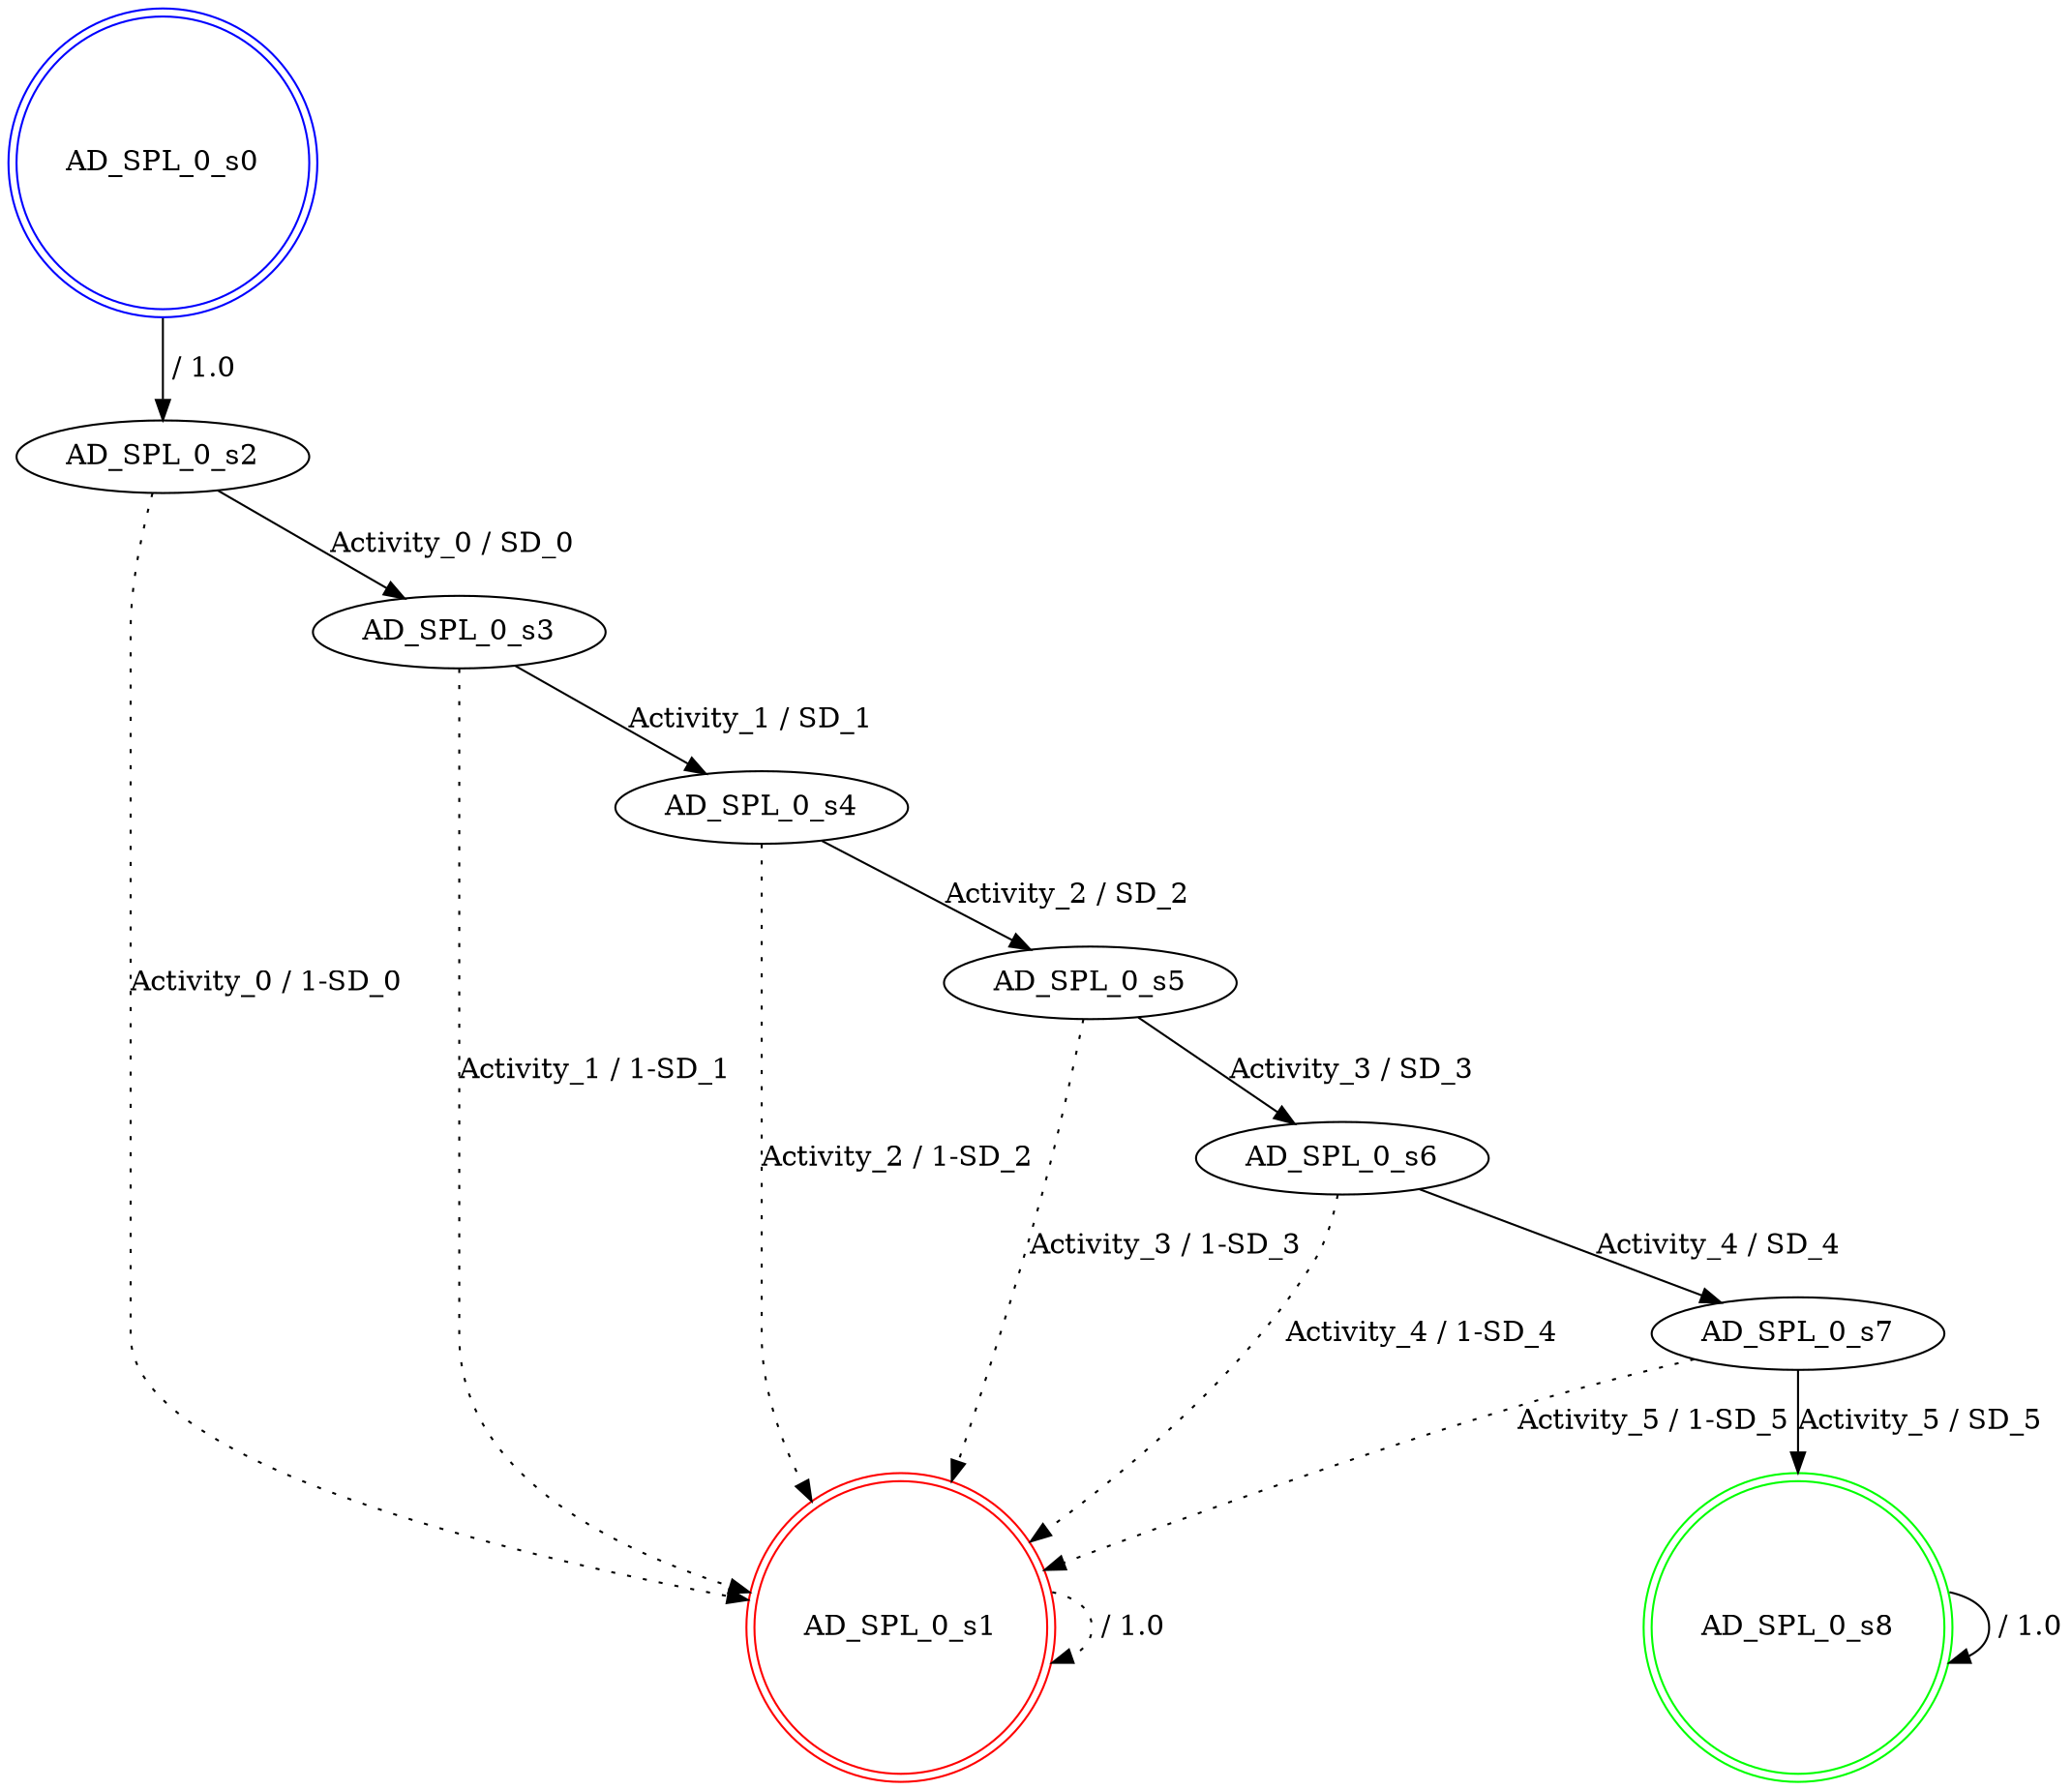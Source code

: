 digraph graphname {
AD_SPL_0_s0 [label="AD_SPL_0_s0",color=blue,shape=doublecircle ];
AD_SPL_0_s1 [label="AD_SPL_0_s1",color=red,shape=doublecircle ];
AD_SPL_0_s2 [label="AD_SPL_0_s2" ];
AD_SPL_0_s3 [label="AD_SPL_0_s3" ];
AD_SPL_0_s4 [label="AD_SPL_0_s4" ];
AD_SPL_0_s5 [label="AD_SPL_0_s5" ];
AD_SPL_0_s6 [label="AD_SPL_0_s6" ];
AD_SPL_0_s7 [label="AD_SPL_0_s7" ];
AD_SPL_0_s8 [label="AD_SPL_0_s8",color=green,shape=doublecircle ];
AD_SPL_0_s0 -> AD_SPL_0_s2 [label=" / 1.0"];
AD_SPL_0_s1 -> AD_SPL_0_s1 [label=" / 1.0", style=dotted];
AD_SPL_0_s2 -> AD_SPL_0_s3 [label="Activity_0 / SD_0"];
AD_SPL_0_s2 -> AD_SPL_0_s1 [label="Activity_0 / 1-SD_0", style=dotted];
AD_SPL_0_s3 -> AD_SPL_0_s4 [label="Activity_1 / SD_1"];
AD_SPL_0_s3 -> AD_SPL_0_s1 [label="Activity_1 / 1-SD_1", style=dotted];
AD_SPL_0_s4 -> AD_SPL_0_s5 [label="Activity_2 / SD_2"];
AD_SPL_0_s4 -> AD_SPL_0_s1 [label="Activity_2 / 1-SD_2", style=dotted];
AD_SPL_0_s5 -> AD_SPL_0_s6 [label="Activity_3 / SD_3"];
AD_SPL_0_s5 -> AD_SPL_0_s1 [label="Activity_3 / 1-SD_3", style=dotted];
AD_SPL_0_s6 -> AD_SPL_0_s7 [label="Activity_4 / SD_4"];
AD_SPL_0_s6 -> AD_SPL_0_s1 [label="Activity_4 / 1-SD_4", style=dotted];
AD_SPL_0_s7 -> AD_SPL_0_s8 [label="Activity_5 / SD_5"];
AD_SPL_0_s7 -> AD_SPL_0_s1 [label="Activity_5 / 1-SD_5", style=dotted];
AD_SPL_0_s8 -> AD_SPL_0_s8 [label=" / 1.0"];
}